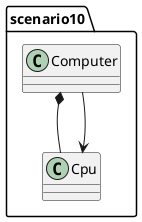 @startuml
class scenario10.Computer
class scenario10.Cpu
scenario10.Computer *-- scenario10.Cpu
scenario10.Computer --> scenario10.Cpu
@enduml
